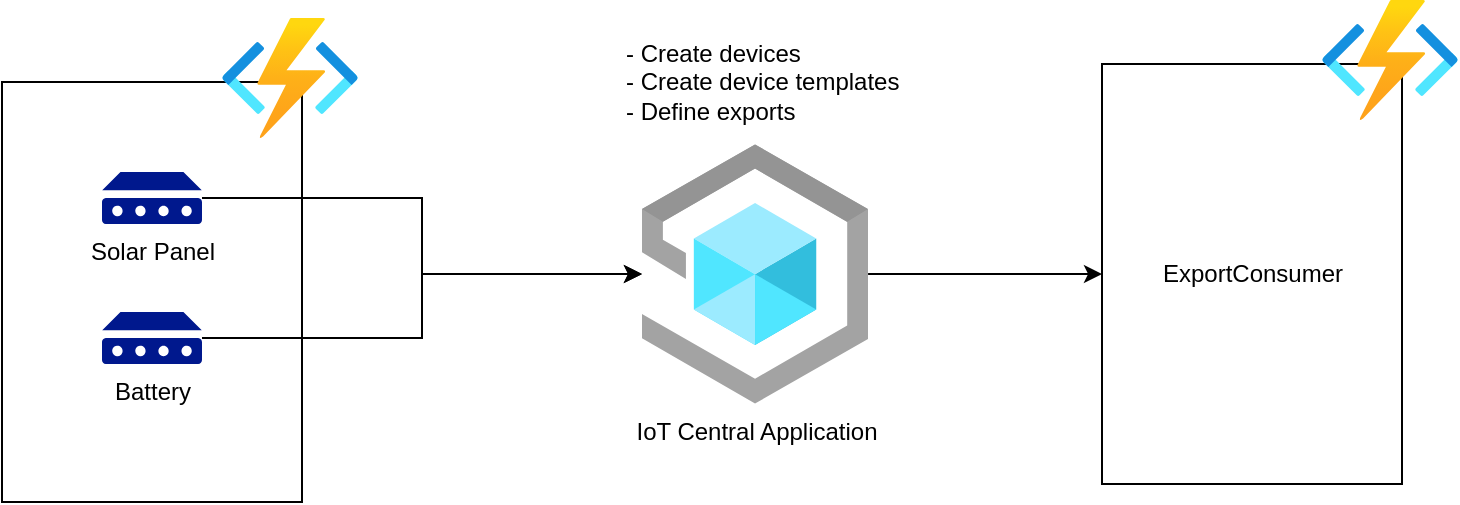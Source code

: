 <mxfile version="21.6.5" type="device">
  <diagram name="Page-1" id="AM6qWU1mM3HDpeMpf9cu">
    <mxGraphModel dx="2266" dy="818" grid="1" gridSize="10" guides="1" tooltips="1" connect="1" arrows="1" fold="1" page="1" pageScale="1" pageWidth="850" pageHeight="1100" math="0" shadow="0">
      <root>
        <mxCell id="0" />
        <mxCell id="1" parent="0" />
        <mxCell id="2if_9HrO44y4mZJJhcqe-31" style="edgeStyle=orthogonalEdgeStyle;rounded=0;orthogonalLoop=1;jettySize=auto;html=1;" edge="1" parent="1" source="2if_9HrO44y4mZJJhcqe-1" target="2if_9HrO44y4mZJJhcqe-26">
          <mxGeometry relative="1" as="geometry" />
        </mxCell>
        <mxCell id="2if_9HrO44y4mZJJhcqe-1" value="IoT Central Application" style="image;aspect=fixed;html=1;points=[];align=center;fontSize=12;image=img/lib/azure2/iot/IoT_Central_Applications.svg;" vertex="1" parent="1">
          <mxGeometry x="240" y="236" width="113.04" height="130" as="geometry" />
        </mxCell>
        <mxCell id="2if_9HrO44y4mZJJhcqe-10" value="" style="group" vertex="1" connectable="0" parent="1">
          <mxGeometry x="-80" y="173" width="178" height="242" as="geometry" />
        </mxCell>
        <mxCell id="2if_9HrO44y4mZJJhcqe-8" value="" style="rounded=0;whiteSpace=wrap;html=1;" vertex="1" parent="2if_9HrO44y4mZJJhcqe-10">
          <mxGeometry y="32" width="150" height="210" as="geometry" />
        </mxCell>
        <mxCell id="2if_9HrO44y4mZJJhcqe-2" value="Battery" style="sketch=0;aspect=fixed;pointerEvents=1;shadow=0;dashed=0;html=1;strokeColor=none;labelPosition=center;verticalLabelPosition=bottom;verticalAlign=top;align=center;fillColor=#00188D;shape=mxgraph.mscae.enterprise.device" vertex="1" parent="2if_9HrO44y4mZJJhcqe-10">
          <mxGeometry x="50" y="147" width="50" height="26" as="geometry" />
        </mxCell>
        <mxCell id="2if_9HrO44y4mZJJhcqe-5" value="Solar Panel" style="sketch=0;aspect=fixed;pointerEvents=1;shadow=0;dashed=0;html=1;strokeColor=none;labelPosition=center;verticalLabelPosition=bottom;verticalAlign=top;align=center;fillColor=#00188D;shape=mxgraph.mscae.enterprise.device" vertex="1" parent="2if_9HrO44y4mZJJhcqe-10">
          <mxGeometry x="50" y="77" width="50" height="26" as="geometry" />
        </mxCell>
        <mxCell id="2if_9HrO44y4mZJJhcqe-9" value="" style="image;aspect=fixed;html=1;points=[];align=center;fontSize=12;image=img/lib/azure2/compute/Function_Apps.svg;" vertex="1" parent="2if_9HrO44y4mZJJhcqe-10">
          <mxGeometry x="110" width="68" height="60" as="geometry" />
        </mxCell>
        <mxCell id="2if_9HrO44y4mZJJhcqe-11" style="edgeStyle=orthogonalEdgeStyle;rounded=0;orthogonalLoop=1;jettySize=auto;html=1;" edge="1" parent="1" source="2if_9HrO44y4mZJJhcqe-5" target="2if_9HrO44y4mZJJhcqe-1">
          <mxGeometry relative="1" as="geometry" />
        </mxCell>
        <mxCell id="2if_9HrO44y4mZJJhcqe-12" style="edgeStyle=orthogonalEdgeStyle;rounded=0;orthogonalLoop=1;jettySize=auto;html=1;" edge="1" parent="1" source="2if_9HrO44y4mZJJhcqe-2" target="2if_9HrO44y4mZJJhcqe-1">
          <mxGeometry relative="1" as="geometry" />
        </mxCell>
        <mxCell id="2if_9HrO44y4mZJJhcqe-30" value="" style="group" vertex="1" connectable="0" parent="1">
          <mxGeometry x="470" y="164" width="178" height="242" as="geometry" />
        </mxCell>
        <mxCell id="2if_9HrO44y4mZJJhcqe-26" value="" style="rounded=0;whiteSpace=wrap;html=1;container=0;" vertex="1" parent="2if_9HrO44y4mZJJhcqe-30">
          <mxGeometry y="32" width="150" height="210" as="geometry" />
        </mxCell>
        <mxCell id="2if_9HrO44y4mZJJhcqe-27" value="" style="image;aspect=fixed;html=1;points=[];align=center;fontSize=12;image=img/lib/azure2/compute/Function_Apps.svg;container=0;" vertex="1" parent="2if_9HrO44y4mZJJhcqe-30">
          <mxGeometry x="110" width="68" height="60" as="geometry" />
        </mxCell>
        <mxCell id="2if_9HrO44y4mZJJhcqe-29" value="ExportConsumer" style="text;html=1;align=center;verticalAlign=middle;resizable=0;points=[];autosize=1;strokeColor=none;fillColor=none;container=0;" vertex="1" parent="2if_9HrO44y4mZJJhcqe-30">
          <mxGeometry x="20" y="122" width="110" height="30" as="geometry" />
        </mxCell>
        <mxCell id="2if_9HrO44y4mZJJhcqe-32" value="- Create devices&lt;br&gt;- Create device templates&lt;br&gt;- Define exports" style="text;html=1;strokeColor=none;fillColor=none;align=left;verticalAlign=middle;whiteSpace=wrap;rounded=0;" vertex="1" parent="1">
          <mxGeometry x="230" y="190" width="170" height="30" as="geometry" />
        </mxCell>
      </root>
    </mxGraphModel>
  </diagram>
</mxfile>

